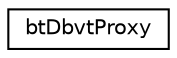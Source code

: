 digraph G
{
  edge [fontname="Helvetica",fontsize="10",labelfontname="Helvetica",labelfontsize="10"];
  node [fontname="Helvetica",fontsize="10",shape=record];
  rankdir=LR;
  Node1 [label="btDbvtProxy",height=0.2,width=0.4,color="black", fillcolor="white", style="filled",URL="$d1/dac/structbtDbvtProxy.html"];
}
